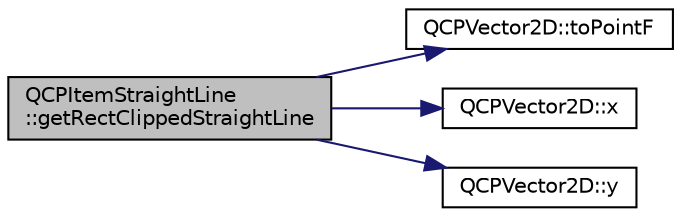 digraph "QCPItemStraightLine::getRectClippedStraightLine"
{
 // LATEX_PDF_SIZE
  edge [fontname="Helvetica",fontsize="10",labelfontname="Helvetica",labelfontsize="10"];
  node [fontname="Helvetica",fontsize="10",shape=record];
  rankdir="LR";
  Node1 [label="QCPItemStraightLine\l::getRectClippedStraightLine",height=0.2,width=0.4,color="black", fillcolor="grey75", style="filled", fontcolor="black",tooltip=" "];
  Node1 -> Node2 [color="midnightblue",fontsize="10",style="solid",fontname="Helvetica"];
  Node2 [label="QCPVector2D::toPointF",height=0.2,width=0.4,color="black", fillcolor="white", style="filled",URL="$classQCPVector2D.html#acd7af3f4a62833ada58be3f3021dbbac",tooltip=" "];
  Node1 -> Node3 [color="midnightblue",fontsize="10",style="solid",fontname="Helvetica"];
  Node3 [label="QCPVector2D::x",height=0.2,width=0.4,color="black", fillcolor="white", style="filled",URL="$classQCPVector2D.html#a4a099e1f9788d52cb46deb8139aa6195",tooltip=" "];
  Node1 -> Node4 [color="midnightblue",fontsize="10",style="solid",fontname="Helvetica"];
  Node4 [label="QCPVector2D::y",height=0.2,width=0.4,color="black", fillcolor="white", style="filled",URL="$classQCPVector2D.html#a6398fb643ba380d7961a4b208f4eecf1",tooltip=" "];
}
